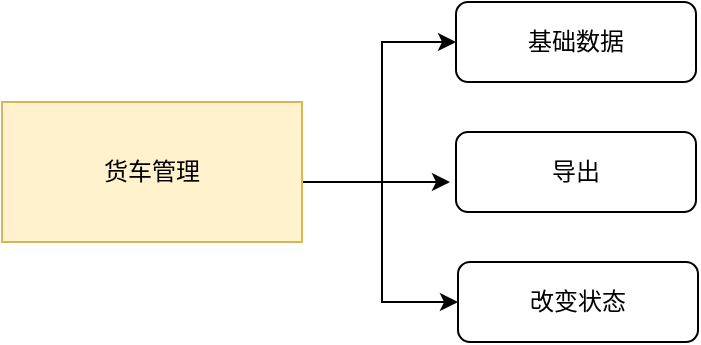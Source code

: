 <mxfile version="21.6.5" type="github">
  <diagram id="C5RBs43oDa-KdzZeNtuy" name="Page-1">
    <mxGraphModel dx="739" dy="470" grid="1" gridSize="10" guides="1" tooltips="1" connect="1" arrows="1" fold="1" page="1" pageScale="1" pageWidth="827" pageHeight="1169" math="0" shadow="0">
      <root>
        <mxCell id="WIyWlLk6GJQsqaUBKTNV-0" />
        <mxCell id="WIyWlLk6GJQsqaUBKTNV-1" parent="WIyWlLk6GJQsqaUBKTNV-0" />
        <mxCell id="shiynp4GsfVjaMo98gCw-2" style="edgeStyle=orthogonalEdgeStyle;rounded=0;orthogonalLoop=1;jettySize=auto;html=1;exitX=1;exitY=0.5;exitDx=0;exitDy=0;entryX=0;entryY=0.5;entryDx=0;entryDy=0;" edge="1" parent="WIyWlLk6GJQsqaUBKTNV-1">
          <mxGeometry relative="1" as="geometry">
            <mxPoint x="280" y="200" as="sourcePoint" />
            <mxPoint x="354" y="200" as="targetPoint" />
          </mxGeometry>
        </mxCell>
        <mxCell id="shiynp4GsfVjaMo98gCw-3" style="edgeStyle=orthogonalEdgeStyle;rounded=0;orthogonalLoop=1;jettySize=auto;html=1;exitX=1;exitY=0.5;exitDx=0;exitDy=0;entryX=0;entryY=0.5;entryDx=0;entryDy=0;" edge="1" parent="WIyWlLk6GJQsqaUBKTNV-1" source="shiynp4GsfVjaMo98gCw-5" target="shiynp4GsfVjaMo98gCw-6">
          <mxGeometry relative="1" as="geometry">
            <Array as="points">
              <mxPoint x="280" y="200" />
              <mxPoint x="320" y="200" />
              <mxPoint x="320" y="130" />
            </Array>
          </mxGeometry>
        </mxCell>
        <mxCell id="shiynp4GsfVjaMo98gCw-4" style="edgeStyle=orthogonalEdgeStyle;rounded=0;orthogonalLoop=1;jettySize=auto;html=1;exitX=1;exitY=0.5;exitDx=0;exitDy=0;entryX=0;entryY=0.5;entryDx=0;entryDy=0;" edge="1" parent="WIyWlLk6GJQsqaUBKTNV-1" source="shiynp4GsfVjaMo98gCw-5" target="shiynp4GsfVjaMo98gCw-8">
          <mxGeometry relative="1" as="geometry">
            <Array as="points">
              <mxPoint x="280" y="200" />
              <mxPoint x="320" y="200" />
              <mxPoint x="320" y="260" />
              <mxPoint x="354" y="260" />
            </Array>
          </mxGeometry>
        </mxCell>
        <mxCell id="shiynp4GsfVjaMo98gCw-5" value="货车管理" style="rounded=0;whiteSpace=wrap;html=1;fillColor=#fff2cc;strokeColor=#d6b656;" vertex="1" parent="WIyWlLk6GJQsqaUBKTNV-1">
          <mxGeometry x="130" y="160" width="150" height="70" as="geometry" />
        </mxCell>
        <mxCell id="shiynp4GsfVjaMo98gCw-6" value="基础数据" style="rounded=1;whiteSpace=wrap;html=1;fontSize=12;glass=0;strokeWidth=1;shadow=0;" vertex="1" parent="WIyWlLk6GJQsqaUBKTNV-1">
          <mxGeometry x="357" y="110" width="120" height="40" as="geometry" />
        </mxCell>
        <mxCell id="shiynp4GsfVjaMo98gCw-7" value="导出" style="rounded=1;whiteSpace=wrap;html=1;fontSize=12;glass=0;strokeWidth=1;shadow=0;" vertex="1" parent="WIyWlLk6GJQsqaUBKTNV-1">
          <mxGeometry x="357" y="175" width="120" height="40" as="geometry" />
        </mxCell>
        <mxCell id="shiynp4GsfVjaMo98gCw-8" value="改变状态" style="rounded=1;whiteSpace=wrap;html=1;fontSize=12;glass=0;strokeWidth=1;shadow=0;" vertex="1" parent="WIyWlLk6GJQsqaUBKTNV-1">
          <mxGeometry x="358" y="240" width="120" height="40" as="geometry" />
        </mxCell>
      </root>
    </mxGraphModel>
  </diagram>
</mxfile>
